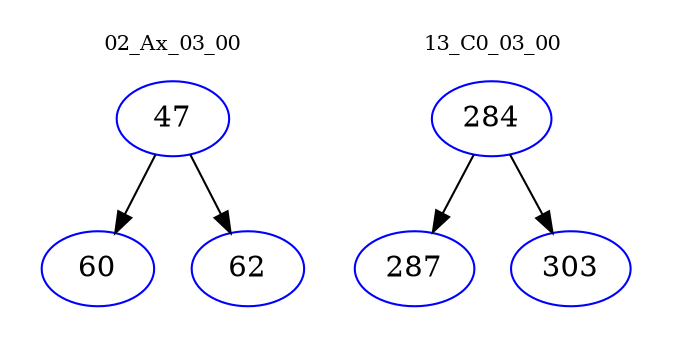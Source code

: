 digraph{
subgraph cluster_0 {
color = white
label = "02_Ax_03_00";
fontsize=10;
T0_47 [label="47", color="blue"]
T0_47 -> T0_60 [color="black"]
T0_60 [label="60", color="blue"]
T0_47 -> T0_62 [color="black"]
T0_62 [label="62", color="blue"]
}
subgraph cluster_1 {
color = white
label = "13_C0_03_00";
fontsize=10;
T1_284 [label="284", color="blue"]
T1_284 -> T1_287 [color="black"]
T1_287 [label="287", color="blue"]
T1_284 -> T1_303 [color="black"]
T1_303 [label="303", color="blue"]
}
}

